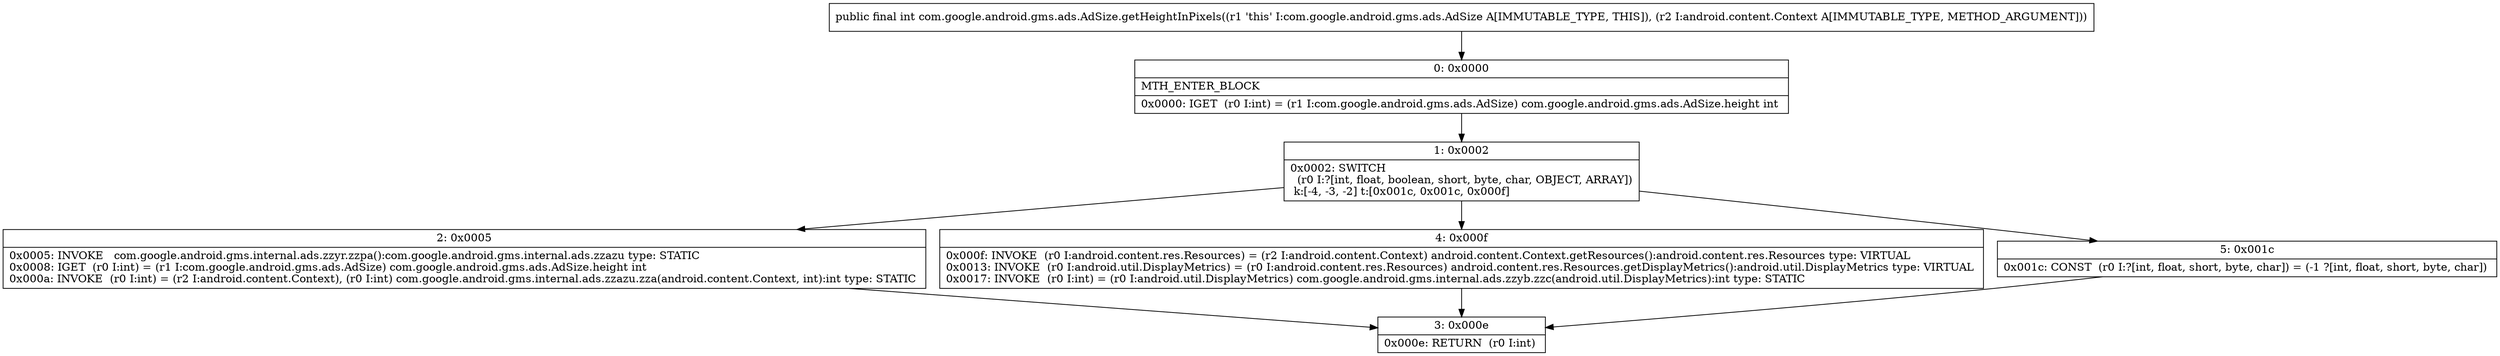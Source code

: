 digraph "CFG forcom.google.android.gms.ads.AdSize.getHeightInPixels(Landroid\/content\/Context;)I" {
Node_0 [shape=record,label="{0\:\ 0x0000|MTH_ENTER_BLOCK\l|0x0000: IGET  (r0 I:int) = (r1 I:com.google.android.gms.ads.AdSize) com.google.android.gms.ads.AdSize.height int \l}"];
Node_1 [shape=record,label="{1\:\ 0x0002|0x0002: SWITCH  \l  (r0 I:?[int, float, boolean, short, byte, char, OBJECT, ARRAY])\l k:[\-4, \-3, \-2] t:[0x001c, 0x001c, 0x000f] \l}"];
Node_2 [shape=record,label="{2\:\ 0x0005|0x0005: INVOKE   com.google.android.gms.internal.ads.zzyr.zzpa():com.google.android.gms.internal.ads.zzazu type: STATIC \l0x0008: IGET  (r0 I:int) = (r1 I:com.google.android.gms.ads.AdSize) com.google.android.gms.ads.AdSize.height int \l0x000a: INVOKE  (r0 I:int) = (r2 I:android.content.Context), (r0 I:int) com.google.android.gms.internal.ads.zzazu.zza(android.content.Context, int):int type: STATIC \l}"];
Node_3 [shape=record,label="{3\:\ 0x000e|0x000e: RETURN  (r0 I:int) \l}"];
Node_4 [shape=record,label="{4\:\ 0x000f|0x000f: INVOKE  (r0 I:android.content.res.Resources) = (r2 I:android.content.Context) android.content.Context.getResources():android.content.res.Resources type: VIRTUAL \l0x0013: INVOKE  (r0 I:android.util.DisplayMetrics) = (r0 I:android.content.res.Resources) android.content.res.Resources.getDisplayMetrics():android.util.DisplayMetrics type: VIRTUAL \l0x0017: INVOKE  (r0 I:int) = (r0 I:android.util.DisplayMetrics) com.google.android.gms.internal.ads.zzyb.zzc(android.util.DisplayMetrics):int type: STATIC \l}"];
Node_5 [shape=record,label="{5\:\ 0x001c|0x001c: CONST  (r0 I:?[int, float, short, byte, char]) = (\-1 ?[int, float, short, byte, char]) \l}"];
MethodNode[shape=record,label="{public final int com.google.android.gms.ads.AdSize.getHeightInPixels((r1 'this' I:com.google.android.gms.ads.AdSize A[IMMUTABLE_TYPE, THIS]), (r2 I:android.content.Context A[IMMUTABLE_TYPE, METHOD_ARGUMENT])) }"];
MethodNode -> Node_0;
Node_0 -> Node_1;
Node_1 -> Node_2;
Node_1 -> Node_4;
Node_1 -> Node_5;
Node_2 -> Node_3;
Node_4 -> Node_3;
Node_5 -> Node_3;
}

